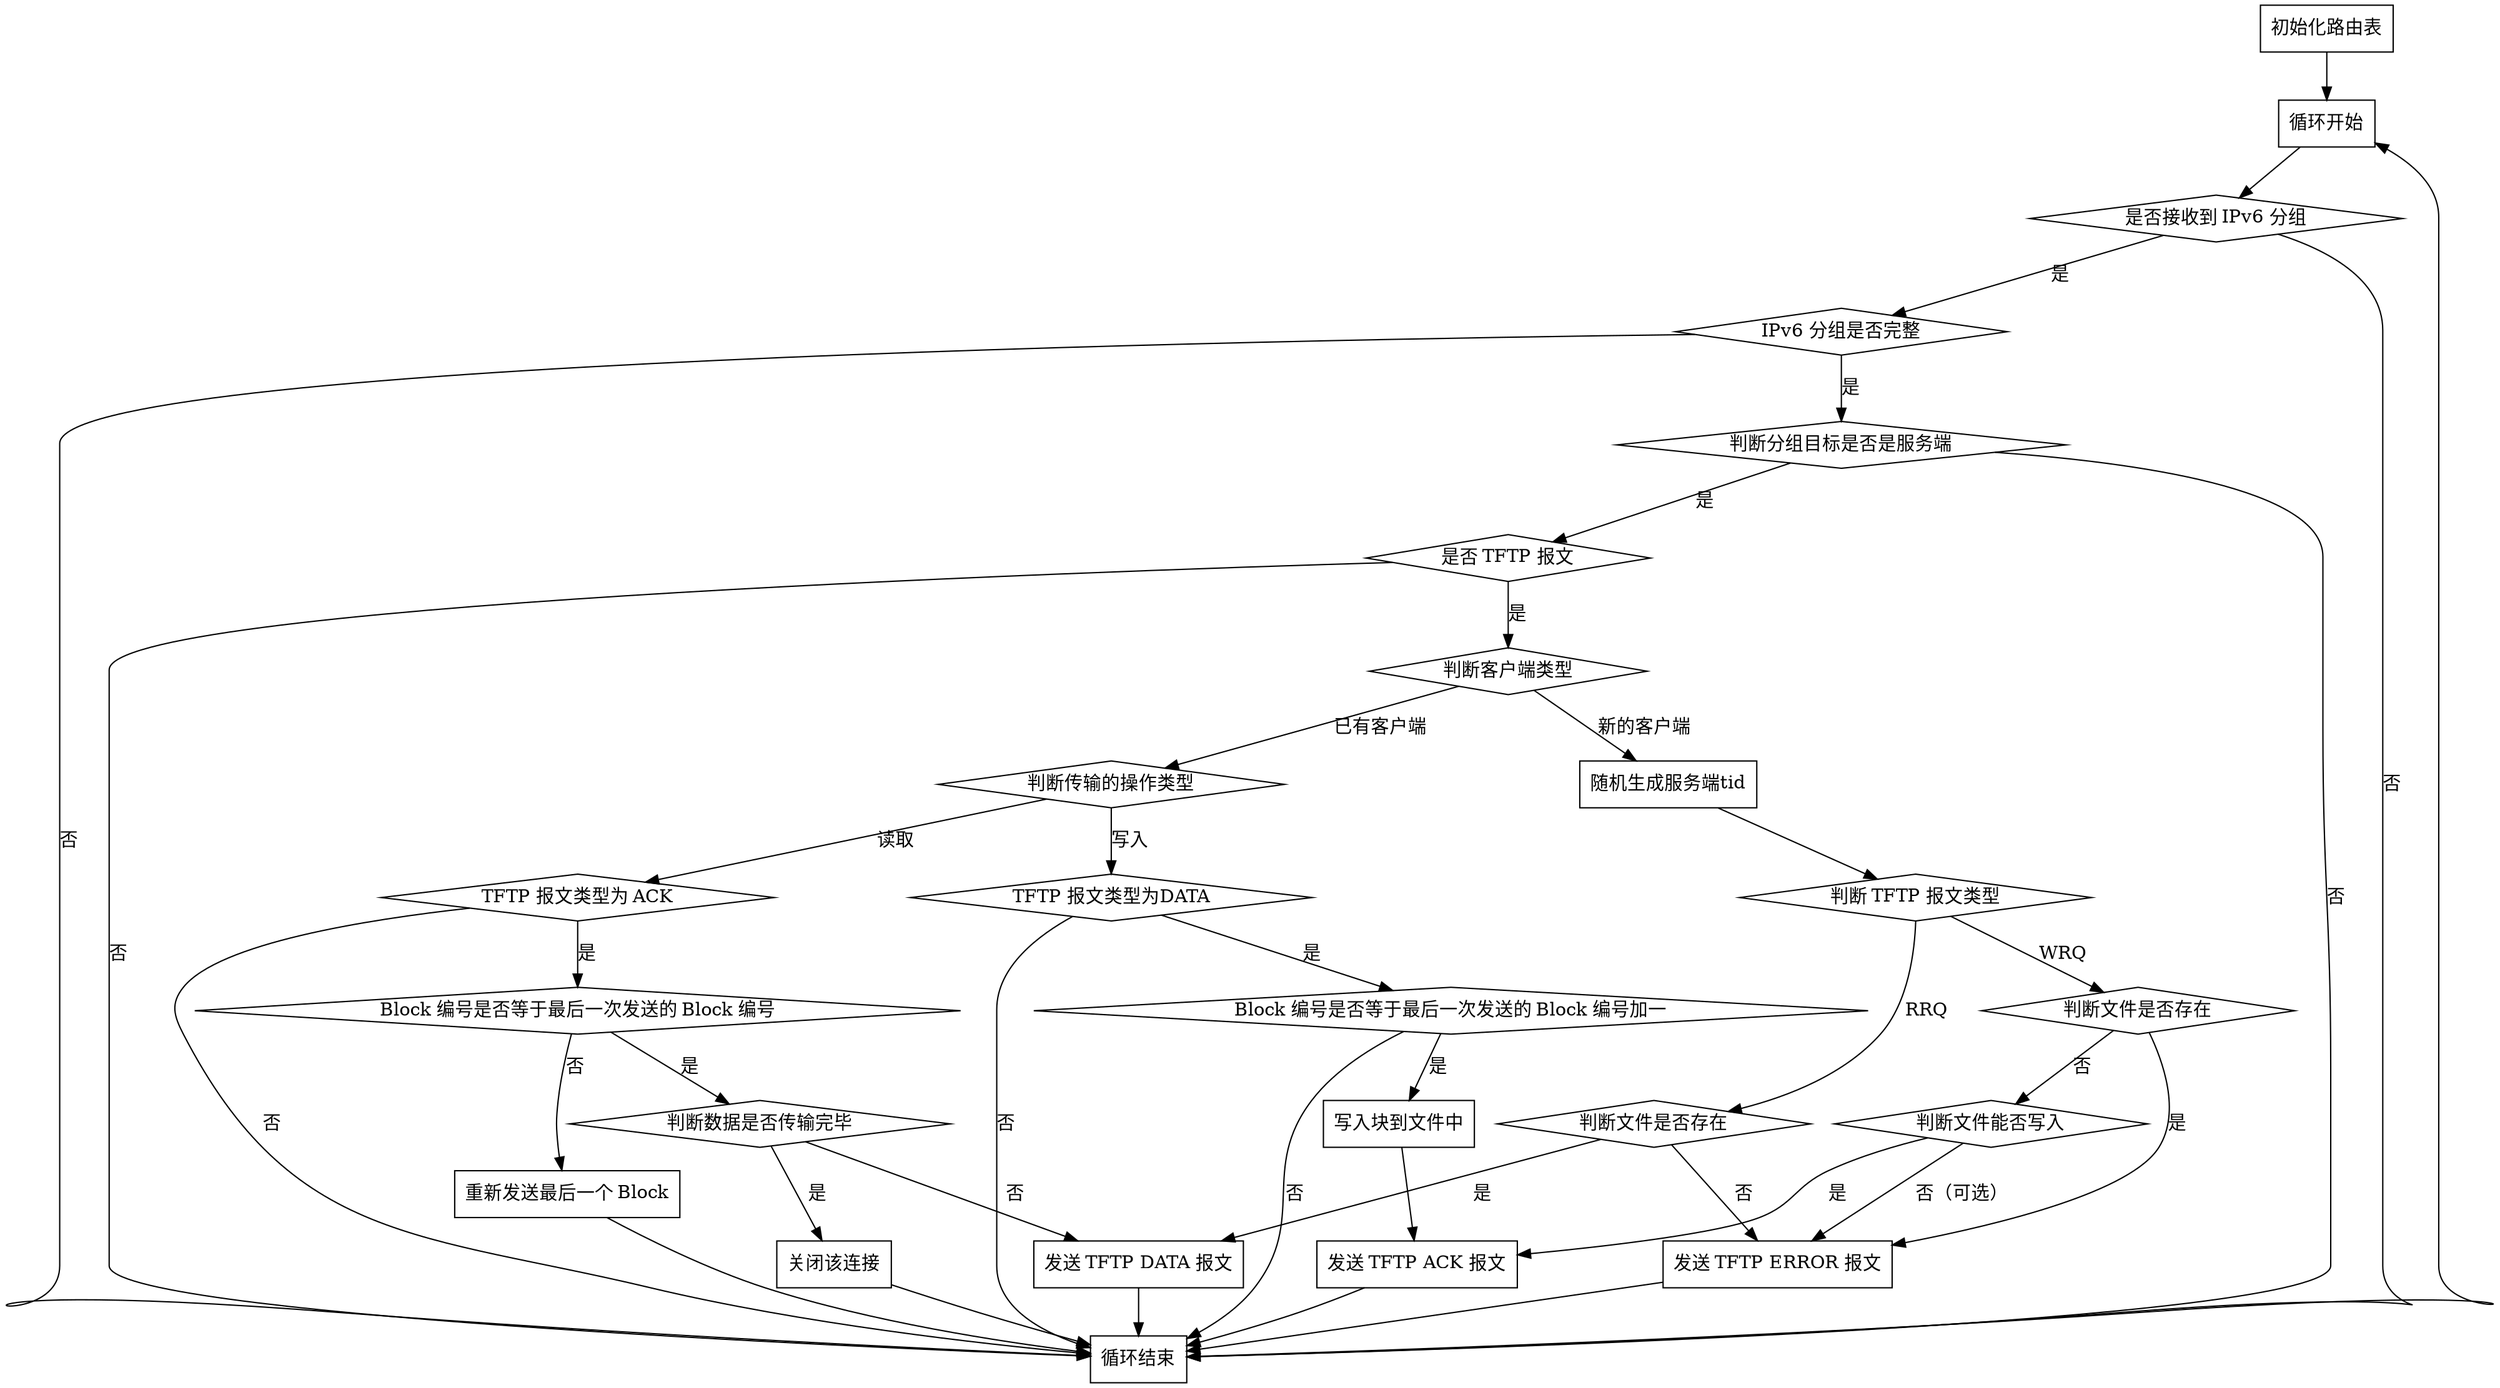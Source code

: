digraph G {
    
    init [
        label = "初始化路由表",
        shape = rect
    ];
    
    loop [
        label = "循环开始",
        shape = rect
    ];
    
    init -> loop;
    
    loop -> recv;
    
    recv [
        label = "是否接收到 IPv6 分组",
        shape = diamond
    ];
    recv -> loop_end [label = "否"];
    recv -> check [label = "是"];
    
    check [
        label = "IPv6 分组是否完整",
        shape = diamond
    ];
    check -> loop_end [label = "否"];
    check -> type [label = "是"];
    
    type [
        label = "判断分组目标是否是服务端",
        shape = diamond
    ];
    type -> check_TFTP [label = "是"];
    type -> loop_end [label = "否"];

    check_TFTP [
        label = "是否 TFTP 报文",
        shape = diamond
    ];
    check_TFTP -> check_TFTP_Host[label = "是"];
    check_TFTP -> loop_end[label = "否"];
    
    check_TFTP_Host [
        label = "判断客户端类型",
        shape = diamond
    ];
    check_TFTP_Host -> gen_server_tid[label = "新的客户端"];
    check_TFTP_Host -> transmission_type[label = "已有客户端"];

    gen_server_tid [
        label = "随机生成服务端tid";
        shape = rect
    ];
    gen_server_tid -> TFTP_type;

    TFTP_type [
        label = "判断 TFTP 报文类型",
        shape = diamond
    ];
    TFTP_type -> recv_TFTP_RRQ[label = "RRQ"];
    TFTP_type -> recv_TFTP_WRQ[label = "WRQ"];

    recv_TFTP_RRQ [
        label = "判断文件是否存在",
        shape = diamond
    ]
    recv_TFTP_RRQ -> reply_TFTP_DATA [label = "是"];
    recv_TFTP_RRQ -> reply_TFTP_ERROR [label = "否"];

    recv_TFTP_WRQ [
        label = "判断文件是否存在",
        shape = diamond
    ]
    recv_TFTP_WRQ -> reply_TFTP_ERROR [label = "是"];
    recv_TFTP_WRQ -> write_permission [label = "否"];
    
    write_permission [
        label = "判断文件能否写入",
        shape = diamond
    ]
    write_permission -> reply_TFTP_ACK [label = "是"];
    write_permission -> reply_TFTP_ERROR [label = "否（可选）"];

    reply_TFTP_ACK [
        label = "发送 TFTP ACK 报文";
        shape = rect
    ];
    reply_TFTP_ACK -> loop_end;

    reply_TFTP_DATA [
        label = "发送 TFTP DATA 报文";
        shape = rect
    ];
    
    DATA_transmission_state [
        label = "判断数据是否传输完毕"
        shape = diamond
    ];
    DATA_transmission_state -> close_connect [label = "是"];
    DATA_transmission_state -> reply_TFTP_DATA[label = "否"];
    reply_TFTP_DATA -> loop_end;

    close_connect [
        label = "关闭该连接"
        shape = rect
    ];
    close_connect -> loop_end;

    transmission_type [
        label = "判断传输的操作类型"
        shape = diamond
    ]
    transmission_type -> if_ACK [label = "读取"];
    transmission_type -> if_DATA [label = "写入"];

    if_ACK [
        label = "TFTP 报文类型为 ACK"
        shape = diamond
    ];
    if_ACK -> check_block_number [label = "是"];
    if_ACK -> loop_end [label = "否"];

    check_block_number [
        label = "Block 编号是否等于最后一次发送的 Block 编号"
        shape = diamond
    ];
    check_block_number -> retrans_last_block [label = "否"];
    check_block_number -> DATA_transmission_state [label = "是"];

    retrans_last_block [
        label = "重新发送最后一个 Block"
        shape = rect
    ];
    retrans_last_block -> loop_end;

    if_DATA [
        label = "TFTP 报文类型为DATA"
        shape = diamond
    ];
    if_DATA -> check_block_number_1 [label = "是"];
    if_DATA -> loop_end [label = "否"];
    
    check_block_number_1 [
        label = "Block 编号是否等于最后一次发送的 Block 编号加一"
        shape = diamond
    ];
    check_block_number_1 -> write_to_file [label = "是"];
    check_block_number_1 -> loop_end [label = "否"];

    write_to_file [
        label = "写入块到文件中"
        shape = rect
    ];
    write_to_file -> reply_TFTP_ACK;

    reply_TFTP_ERROR [
        label = "发送 TFTP ERROR 报文";
        shape = rect
    ];
    reply_TFTP_ERROR -> loop_end;
    
    loop_end [
        label = "循环结束",
        shape = rect
    ];
    
    loop_end -> loop;
}